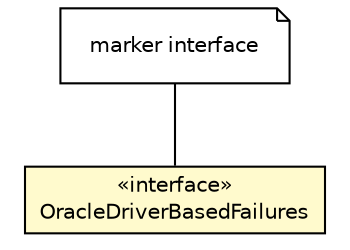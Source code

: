 #!/usr/local/bin/dot
#
# Class diagram 
# Generated by UMLGraph version R5_6-24-gf6e263 (http://www.umlgraph.org/)
#

digraph G {
	edge [fontname="Helvetica",fontsize=10,labelfontname="Helvetica",labelfontsize=10];
	node [fontname="Helvetica",fontsize=10,shape=plaintext];
	nodesep=0.25;
	ranksep=0.5;
	// nl.b3p.brmo.test.util.database.OracleDriverBasedFailures
	c21 [label=<<table title="nl.b3p.brmo.test.util.database.OracleDriverBasedFailures" border="0" cellborder="1" cellspacing="0" cellpadding="2" port="p" bgcolor="lemonChiffon" href="./OracleDriverBasedFailures.html">
		<tr><td><table border="0" cellspacing="0" cellpadding="1">
<tr><td align="center" balign="center"> &#171;interface&#187; </td></tr>
<tr><td align="center" balign="center"> OracleDriverBasedFailures </td></tr>
		</table></td></tr>
		</table>>, URL="./OracleDriverBasedFailures.html", fontname="Helvetica", fontcolor="black", fontsize=10.0];
	// Note annotation
	n0cc21 [label=<<table title="nl.b3p.brmo.test.util.database.OracleDriverBasedFailures" border="0" cellborder="0" cellspacing="0" cellpadding="2" port="p" href="./OracleDriverBasedFailures.html">
		<tr><td><table border="0" cellspacing="0" cellpadding="1">
<tr><td align="left" balign="left"> marker interface </td></tr>
		</table></td></tr>
		</table>>, fontname="Helvetica", fontcolor="black", fontsize=10.0, shape=note];
	n0cc21 -> c21:p[arrowhead=none];
}

